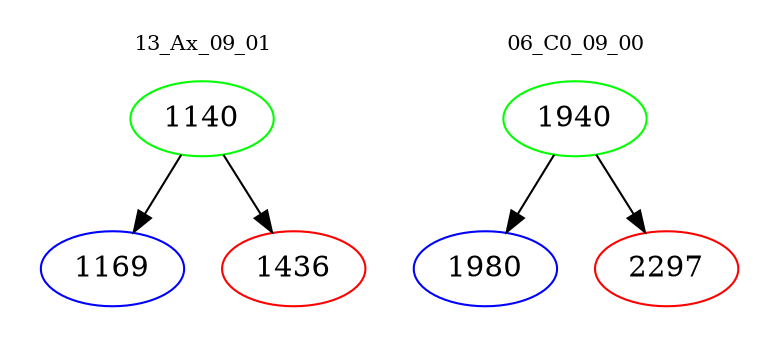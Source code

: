 digraph{
subgraph cluster_0 {
color = white
label = "13_Ax_09_01";
fontsize=10;
T0_1140 [label="1140", color="green"]
T0_1140 -> T0_1169 [color="black"]
T0_1169 [label="1169", color="blue"]
T0_1140 -> T0_1436 [color="black"]
T0_1436 [label="1436", color="red"]
}
subgraph cluster_1 {
color = white
label = "06_C0_09_00";
fontsize=10;
T1_1940 [label="1940", color="green"]
T1_1940 -> T1_1980 [color="black"]
T1_1980 [label="1980", color="blue"]
T1_1940 -> T1_2297 [color="black"]
T1_2297 [label="2297", color="red"]
}
}
